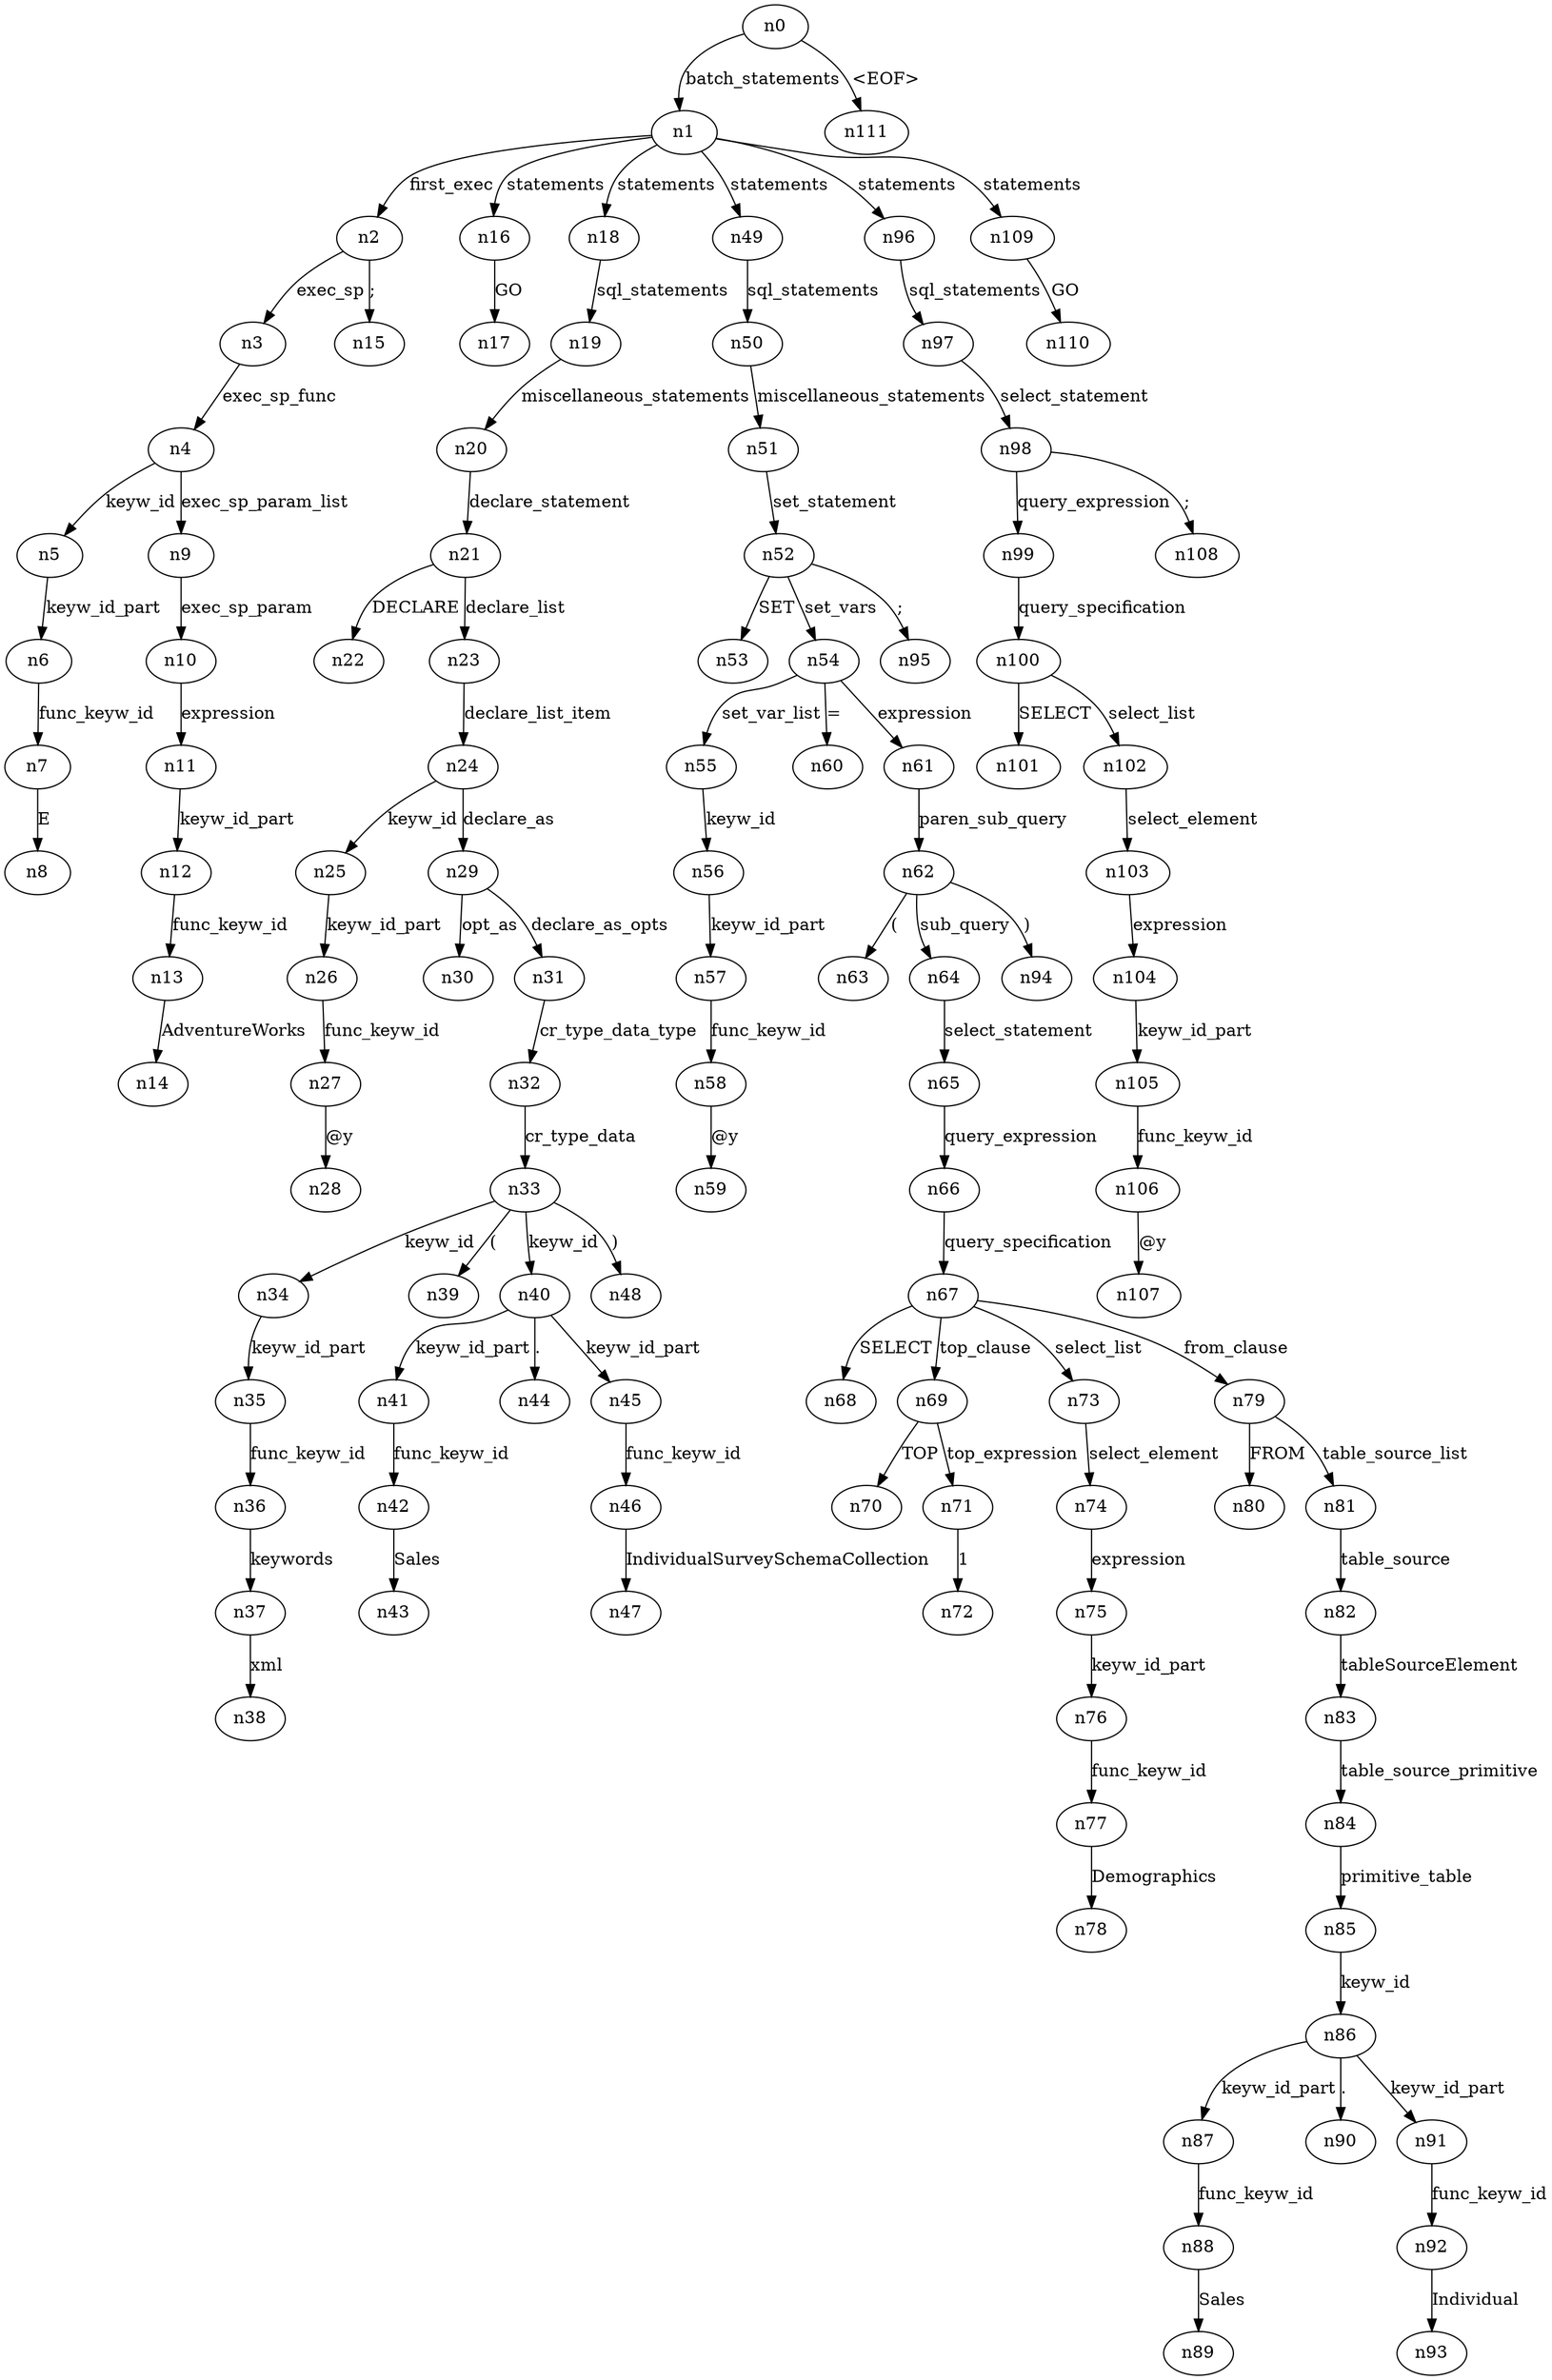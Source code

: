 digraph ParseTree {
  n0 -> n1 [label="batch_statements"];
  n1 -> n2 [label="first_exec"];
  n2 -> n3 [label="exec_sp"];
  n3 -> n4 [label="exec_sp_func"];
  n4 -> n5 [label="keyw_id"];
  n5 -> n6 [label="keyw_id_part"];
  n6 -> n7 [label="func_keyw_id"];
  n7 -> n8 [label="E"];
  n4 -> n9 [label="exec_sp_param_list"];
  n9 -> n10 [label="exec_sp_param"];
  n10 -> n11 [label="expression"];
  n11 -> n12 [label="keyw_id_part"];
  n12 -> n13 [label="func_keyw_id"];
  n13 -> n14 [label="AdventureWorks"];
  n2 -> n15 [label=";"];
  n1 -> n16 [label="statements"];
  n16 -> n17 [label="GO"];
  n1 -> n18 [label="statements"];
  n18 -> n19 [label="sql_statements"];
  n19 -> n20 [label="miscellaneous_statements"];
  n20 -> n21 [label="declare_statement"];
  n21 -> n22 [label="DECLARE"];
  n21 -> n23 [label="declare_list"];
  n23 -> n24 [label="declare_list_item"];
  n24 -> n25 [label="keyw_id"];
  n25 -> n26 [label="keyw_id_part"];
  n26 -> n27 [label="func_keyw_id"];
  n27 -> n28 [label="@y"];
  n24 -> n29 [label="declare_as"];
  n29 -> n30 [label="opt_as"];
  n29 -> n31 [label="declare_as_opts"];
  n31 -> n32 [label="cr_type_data_type"];
  n32 -> n33 [label="cr_type_data"];
  n33 -> n34 [label="keyw_id"];
  n34 -> n35 [label="keyw_id_part"];
  n35 -> n36 [label="func_keyw_id"];
  n36 -> n37 [label="keywords"];
  n37 -> n38 [label="xml"];
  n33 -> n39 [label="("];
  n33 -> n40 [label="keyw_id"];
  n40 -> n41 [label="keyw_id_part"];
  n41 -> n42 [label="func_keyw_id"];
  n42 -> n43 [label="Sales"];
  n40 -> n44 [label="."];
  n40 -> n45 [label="keyw_id_part"];
  n45 -> n46 [label="func_keyw_id"];
  n46 -> n47 [label="IndividualSurveySchemaCollection"];
  n33 -> n48 [label=")"];
  n1 -> n49 [label="statements"];
  n49 -> n50 [label="sql_statements"];
  n50 -> n51 [label="miscellaneous_statements"];
  n51 -> n52 [label="set_statement"];
  n52 -> n53 [label="SET"];
  n52 -> n54 [label="set_vars"];
  n54 -> n55 [label="set_var_list"];
  n55 -> n56 [label="keyw_id"];
  n56 -> n57 [label="keyw_id_part"];
  n57 -> n58 [label="func_keyw_id"];
  n58 -> n59 [label="@y"];
  n54 -> n60 [label="="];
  n54 -> n61 [label="expression"];
  n61 -> n62 [label="paren_sub_query"];
  n62 -> n63 [label="("];
  n62 -> n64 [label="sub_query"];
  n64 -> n65 [label="select_statement"];
  n65 -> n66 [label="query_expression"];
  n66 -> n67 [label="query_specification"];
  n67 -> n68 [label="SELECT"];
  n67 -> n69 [label="top_clause"];
  n69 -> n70 [label="TOP"];
  n69 -> n71 [label="top_expression"];
  n71 -> n72 [label="1"];
  n67 -> n73 [label="select_list"];
  n73 -> n74 [label="select_element"];
  n74 -> n75 [label="expression"];
  n75 -> n76 [label="keyw_id_part"];
  n76 -> n77 [label="func_keyw_id"];
  n77 -> n78 [label="Demographics"];
  n67 -> n79 [label="from_clause"];
  n79 -> n80 [label="FROM"];
  n79 -> n81 [label="table_source_list"];
  n81 -> n82 [label="table_source"];
  n82 -> n83 [label="tableSourceElement"];
  n83 -> n84 [label="table_source_primitive"];
  n84 -> n85 [label="primitive_table"];
  n85 -> n86 [label="keyw_id"];
  n86 -> n87 [label="keyw_id_part"];
  n87 -> n88 [label="func_keyw_id"];
  n88 -> n89 [label="Sales"];
  n86 -> n90 [label="."];
  n86 -> n91 [label="keyw_id_part"];
  n91 -> n92 [label="func_keyw_id"];
  n92 -> n93 [label="Individual"];
  n62 -> n94 [label=")"];
  n52 -> n95 [label=";"];
  n1 -> n96 [label="statements"];
  n96 -> n97 [label="sql_statements"];
  n97 -> n98 [label="select_statement"];
  n98 -> n99 [label="query_expression"];
  n99 -> n100 [label="query_specification"];
  n100 -> n101 [label="SELECT"];
  n100 -> n102 [label="select_list"];
  n102 -> n103 [label="select_element"];
  n103 -> n104 [label="expression"];
  n104 -> n105 [label="keyw_id_part"];
  n105 -> n106 [label="func_keyw_id"];
  n106 -> n107 [label="@y"];
  n98 -> n108 [label=";"];
  n1 -> n109 [label="statements"];
  n109 -> n110 [label="GO"];
  n0 -> n111 [label="<EOF>"];
}